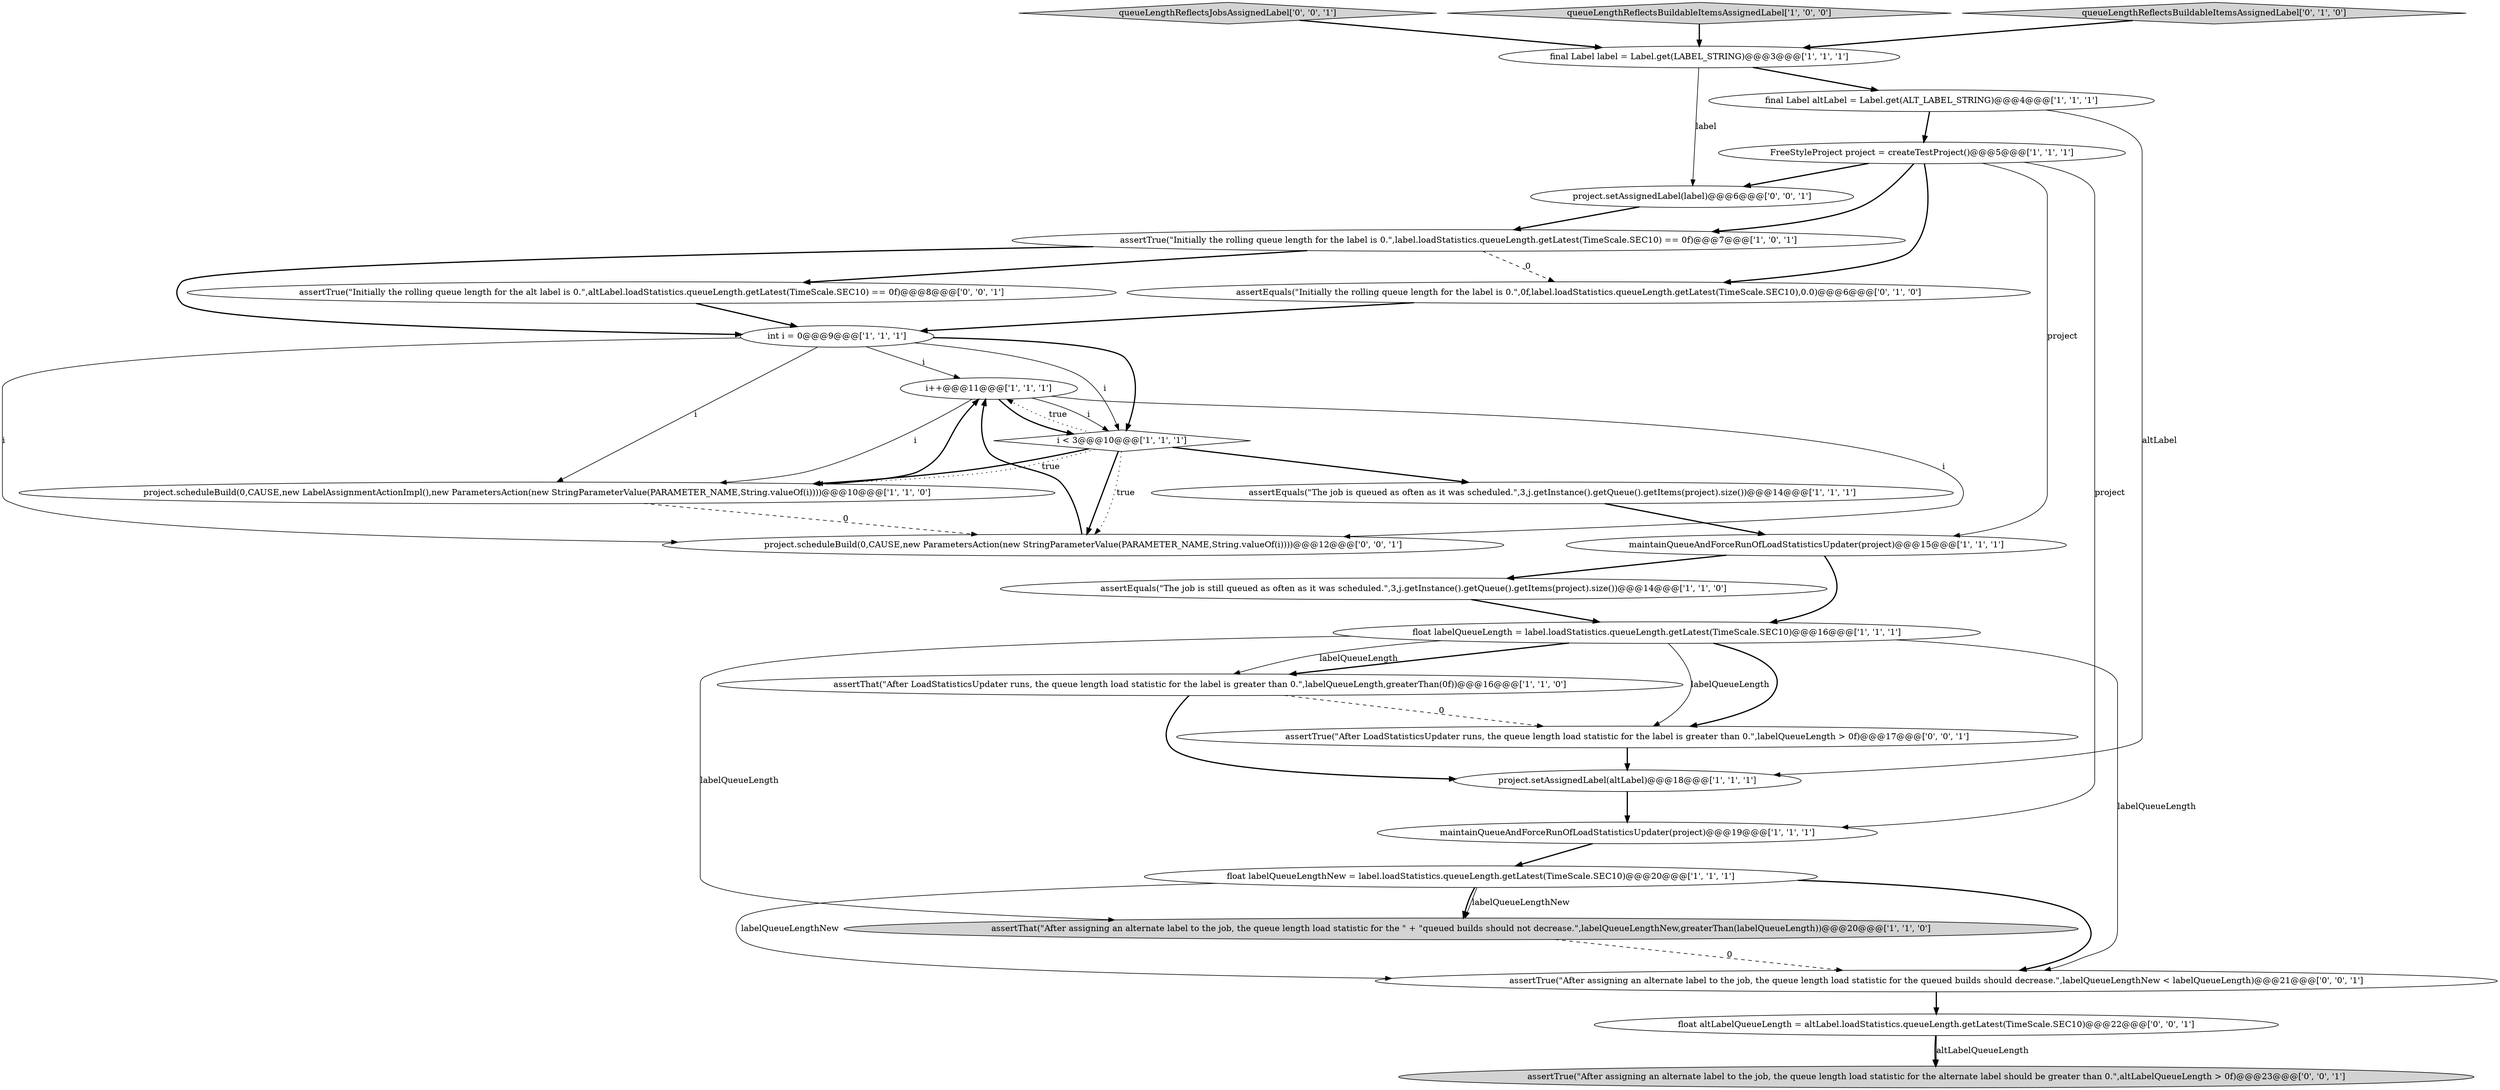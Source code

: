digraph {
1 [style = filled, label = "i++@@@11@@@['1', '1', '1']", fillcolor = white, shape = ellipse image = "AAA0AAABBB1BBB"];
0 [style = filled, label = "project.setAssignedLabel(altLabel)@@@18@@@['1', '1', '1']", fillcolor = white, shape = ellipse image = "AAA0AAABBB1BBB"];
8 [style = filled, label = "assertEquals(\"The job is queued as often as it was scheduled.\",3,j.getInstance().getQueue().getItems(project).size())@@@14@@@['1', '1', '1']", fillcolor = white, shape = ellipse image = "AAA0AAABBB1BBB"];
20 [style = filled, label = "assertTrue(\"Initially the rolling queue length for the alt label is 0.\",altLabel.loadStatistics.queueLength.getLatest(TimeScale.SEC10) == 0f)@@@8@@@['0', '0', '1']", fillcolor = white, shape = ellipse image = "AAA0AAABBB3BBB"];
27 [style = filled, label = "assertTrue(\"After assigning an alternate label to the job, the queue length load statistic for the queued builds should decrease.\",labelQueueLengthNew < labelQueueLength)@@@21@@@['0', '0', '1']", fillcolor = white, shape = ellipse image = "AAA0AAABBB3BBB"];
3 [style = filled, label = "final Label label = Label.get(LABEL_STRING)@@@3@@@['1', '1', '1']", fillcolor = white, shape = ellipse image = "AAA0AAABBB1BBB"];
12 [style = filled, label = "float labelQueueLengthNew = label.loadStatistics.queueLength.getLatest(TimeScale.SEC10)@@@20@@@['1', '1', '1']", fillcolor = white, shape = ellipse image = "AAA0AAABBB1BBB"];
23 [style = filled, label = "queueLengthReflectsJobsAssignedLabel['0', '0', '1']", fillcolor = lightgray, shape = diamond image = "AAA0AAABBB3BBB"];
25 [style = filled, label = "project.setAssignedLabel(label)@@@6@@@['0', '0', '1']", fillcolor = white, shape = ellipse image = "AAA0AAABBB3BBB"];
5 [style = filled, label = "final Label altLabel = Label.get(ALT_LABEL_STRING)@@@4@@@['1', '1', '1']", fillcolor = white, shape = ellipse image = "AAA0AAABBB1BBB"];
21 [style = filled, label = "project.scheduleBuild(0,CAUSE,new ParametersAction(new StringParameterValue(PARAMETER_NAME,String.valueOf(i))))@@@12@@@['0', '0', '1']", fillcolor = white, shape = ellipse image = "AAA0AAABBB3BBB"];
16 [style = filled, label = "assertThat(\"After LoadStatisticsUpdater runs, the queue length load statistic for the label is greater than 0.\",labelQueueLength,greaterThan(0f))@@@16@@@['1', '1', '0']", fillcolor = white, shape = ellipse image = "AAA0AAABBB1BBB"];
13 [style = filled, label = "int i = 0@@@9@@@['1', '1', '1']", fillcolor = white, shape = ellipse image = "AAA0AAABBB1BBB"];
26 [style = filled, label = "float altLabelQueueLength = altLabel.loadStatistics.queueLength.getLatest(TimeScale.SEC10)@@@22@@@['0', '0', '1']", fillcolor = white, shape = ellipse image = "AAA0AAABBB3BBB"];
11 [style = filled, label = "queueLengthReflectsBuildableItemsAssignedLabel['1', '0', '0']", fillcolor = lightgray, shape = diamond image = "AAA0AAABBB1BBB"];
9 [style = filled, label = "FreeStyleProject project = createTestProject()@@@5@@@['1', '1', '1']", fillcolor = white, shape = ellipse image = "AAA0AAABBB1BBB"];
15 [style = filled, label = "assertEquals(\"The job is still queued as often as it was scheduled.\",3,j.getInstance().getQueue().getItems(project).size())@@@14@@@['1', '1', '0']", fillcolor = white, shape = ellipse image = "AAA0AAABBB1BBB"];
22 [style = filled, label = "assertTrue(\"After assigning an alternate label to the job, the queue length load statistic for the alternate label should be greater than 0.\",altLabelQueueLength > 0f)@@@23@@@['0', '0', '1']", fillcolor = lightgray, shape = ellipse image = "AAA0AAABBB3BBB"];
2 [style = filled, label = "assertTrue(\"Initially the rolling queue length for the label is 0.\",label.loadStatistics.queueLength.getLatest(TimeScale.SEC10) == 0f)@@@7@@@['1', '0', '1']", fillcolor = white, shape = ellipse image = "AAA0AAABBB1BBB"];
24 [style = filled, label = "assertTrue(\"After LoadStatisticsUpdater runs, the queue length load statistic for the label is greater than 0.\",labelQueueLength > 0f)@@@17@@@['0', '0', '1']", fillcolor = white, shape = ellipse image = "AAA0AAABBB3BBB"];
10 [style = filled, label = "assertThat(\"After assigning an alternate label to the job, the queue length load statistic for the \" + \"queued builds should not decrease.\",labelQueueLengthNew,greaterThan(labelQueueLength))@@@20@@@['1', '1', '0']", fillcolor = lightgray, shape = ellipse image = "AAA0AAABBB1BBB"];
14 [style = filled, label = "maintainQueueAndForceRunOfLoadStatisticsUpdater(project)@@@15@@@['1', '1', '1']", fillcolor = white, shape = ellipse image = "AAA0AAABBB1BBB"];
6 [style = filled, label = "project.scheduleBuild(0,CAUSE,new LabelAssignmentActionImpl(),new ParametersAction(new StringParameterValue(PARAMETER_NAME,String.valueOf(i))))@@@10@@@['1', '1', '0']", fillcolor = white, shape = ellipse image = "AAA0AAABBB1BBB"];
18 [style = filled, label = "assertEquals(\"Initially the rolling queue length for the label is 0.\",0f,label.loadStatistics.queueLength.getLatest(TimeScale.SEC10),0.0)@@@6@@@['0', '1', '0']", fillcolor = white, shape = ellipse image = "AAA1AAABBB2BBB"];
17 [style = filled, label = "maintainQueueAndForceRunOfLoadStatisticsUpdater(project)@@@19@@@['1', '1', '1']", fillcolor = white, shape = ellipse image = "AAA0AAABBB1BBB"];
4 [style = filled, label = "float labelQueueLength = label.loadStatistics.queueLength.getLatest(TimeScale.SEC10)@@@16@@@['1', '1', '1']", fillcolor = white, shape = ellipse image = "AAA0AAABBB1BBB"];
7 [style = filled, label = "i < 3@@@10@@@['1', '1', '1']", fillcolor = white, shape = diamond image = "AAA0AAABBB1BBB"];
19 [style = filled, label = "queueLengthReflectsBuildableItemsAssignedLabel['0', '1', '0']", fillcolor = lightgray, shape = diamond image = "AAA0AAABBB2BBB"];
9->18 [style = bold, label=""];
19->3 [style = bold, label=""];
23->3 [style = bold, label=""];
26->22 [style = bold, label=""];
11->3 [style = bold, label=""];
1->7 [style = solid, label="i"];
1->21 [style = solid, label="i"];
8->14 [style = bold, label=""];
12->27 [style = bold, label=""];
13->7 [style = bold, label=""];
7->8 [style = bold, label=""];
7->21 [style = dotted, label="true"];
9->14 [style = solid, label="project"];
4->16 [style = bold, label=""];
25->2 [style = bold, label=""];
2->13 [style = bold, label=""];
15->4 [style = bold, label=""];
9->2 [style = bold, label=""];
7->6 [style = bold, label=""];
16->0 [style = bold, label=""];
18->13 [style = bold, label=""];
5->0 [style = solid, label="altLabel"];
2->18 [style = dashed, label="0"];
17->12 [style = bold, label=""];
7->1 [style = dotted, label="true"];
4->24 [style = solid, label="labelQueueLength"];
12->27 [style = solid, label="labelQueueLengthNew"];
24->0 [style = bold, label=""];
5->9 [style = bold, label=""];
3->25 [style = solid, label="label"];
13->21 [style = solid, label="i"];
7->21 [style = bold, label=""];
26->22 [style = solid, label="altLabelQueueLength"];
3->5 [style = bold, label=""];
7->6 [style = dotted, label="true"];
4->27 [style = solid, label="labelQueueLength"];
4->24 [style = bold, label=""];
12->10 [style = bold, label=""];
9->17 [style = solid, label="project"];
12->10 [style = solid, label="labelQueueLengthNew"];
20->13 [style = bold, label=""];
13->6 [style = solid, label="i"];
2->20 [style = bold, label=""];
10->27 [style = dashed, label="0"];
27->26 [style = bold, label=""];
0->17 [style = bold, label=""];
16->24 [style = dashed, label="0"];
6->21 [style = dashed, label="0"];
13->7 [style = solid, label="i"];
21->1 [style = bold, label=""];
1->7 [style = bold, label=""];
9->25 [style = bold, label=""];
14->4 [style = bold, label=""];
14->15 [style = bold, label=""];
13->1 [style = solid, label="i"];
6->1 [style = bold, label=""];
1->6 [style = solid, label="i"];
4->16 [style = solid, label="labelQueueLength"];
4->10 [style = solid, label="labelQueueLength"];
}
